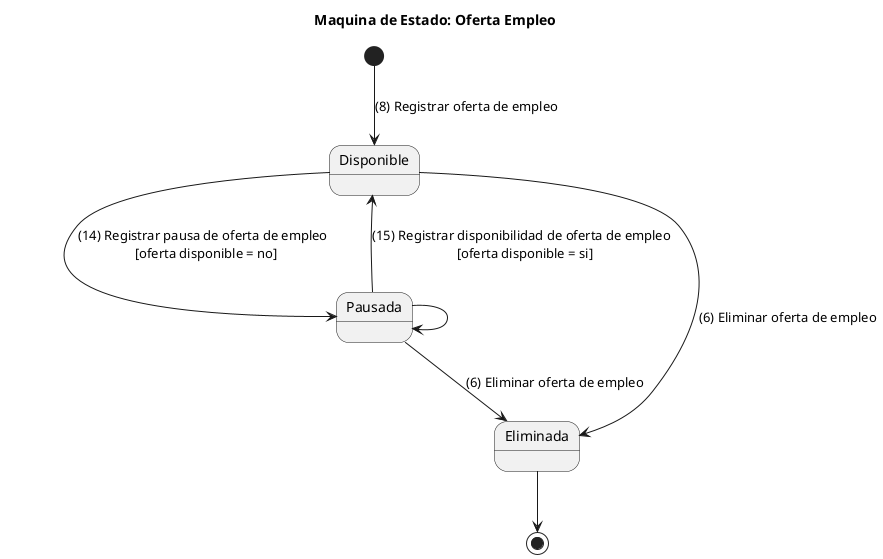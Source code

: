 @startuml 
title Maquina de Estado: Oferta Empleo

[*] --> Disponible : (8) Registrar oferta de empleo

Disponible --> Pausada : (14) Registrar pausa de oferta de empleo \n [oferta disponible = no]
Disponible --> Eliminada : (6) Eliminar oferta de empleo

Pausada --> Disponible : (15) Registrar disponibilidad de oferta de empleo \n [oferta disponible = si]
Pausada --> Eliminada : (6) Eliminar oferta de empleo
Pausada --> Pausada

Eliminada --> [*]

@enduml
